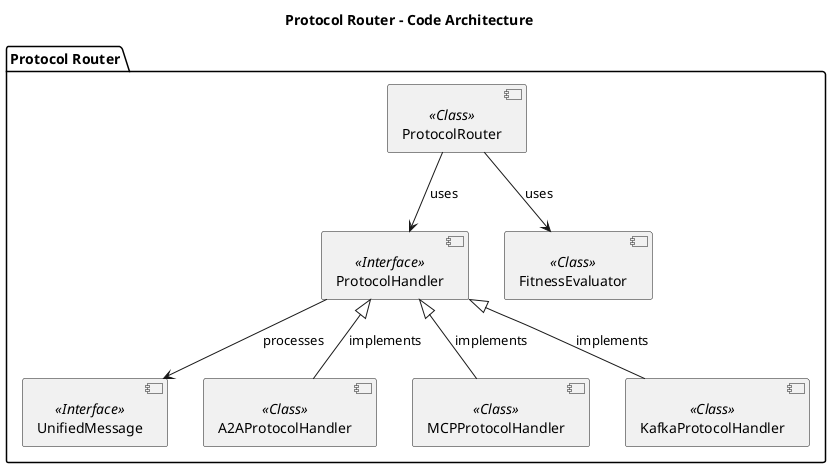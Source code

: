 @startuml
title Protocol Router - Code Architecture

package "Protocol Router" {
    [UnifiedMessage] <<Interface>>
    [ProtocolHandler] <<Interface>>
    [A2AProtocolHandler] <<Class>>
    [MCPProtocolHandler] <<Class>>
    [KafkaProtocolHandler] <<Class>>
    [ProtocolRouter] <<Class>>
    [FitnessEvaluator] <<Class>>
}

[ProtocolRouter] -down-> [ProtocolHandler] : uses
[A2AProtocolHandler] -up-|> [ProtocolHandler] : implements
[MCPProtocolHandler] -up-|> [ProtocolHandler] : implements
[KafkaProtocolHandler] -up-|> [ProtocolHandler] : implements
[ProtocolRouter] -down-> [FitnessEvaluator] : uses
[ProtocolHandler] -down-> [UnifiedMessage] : processes

@enduml